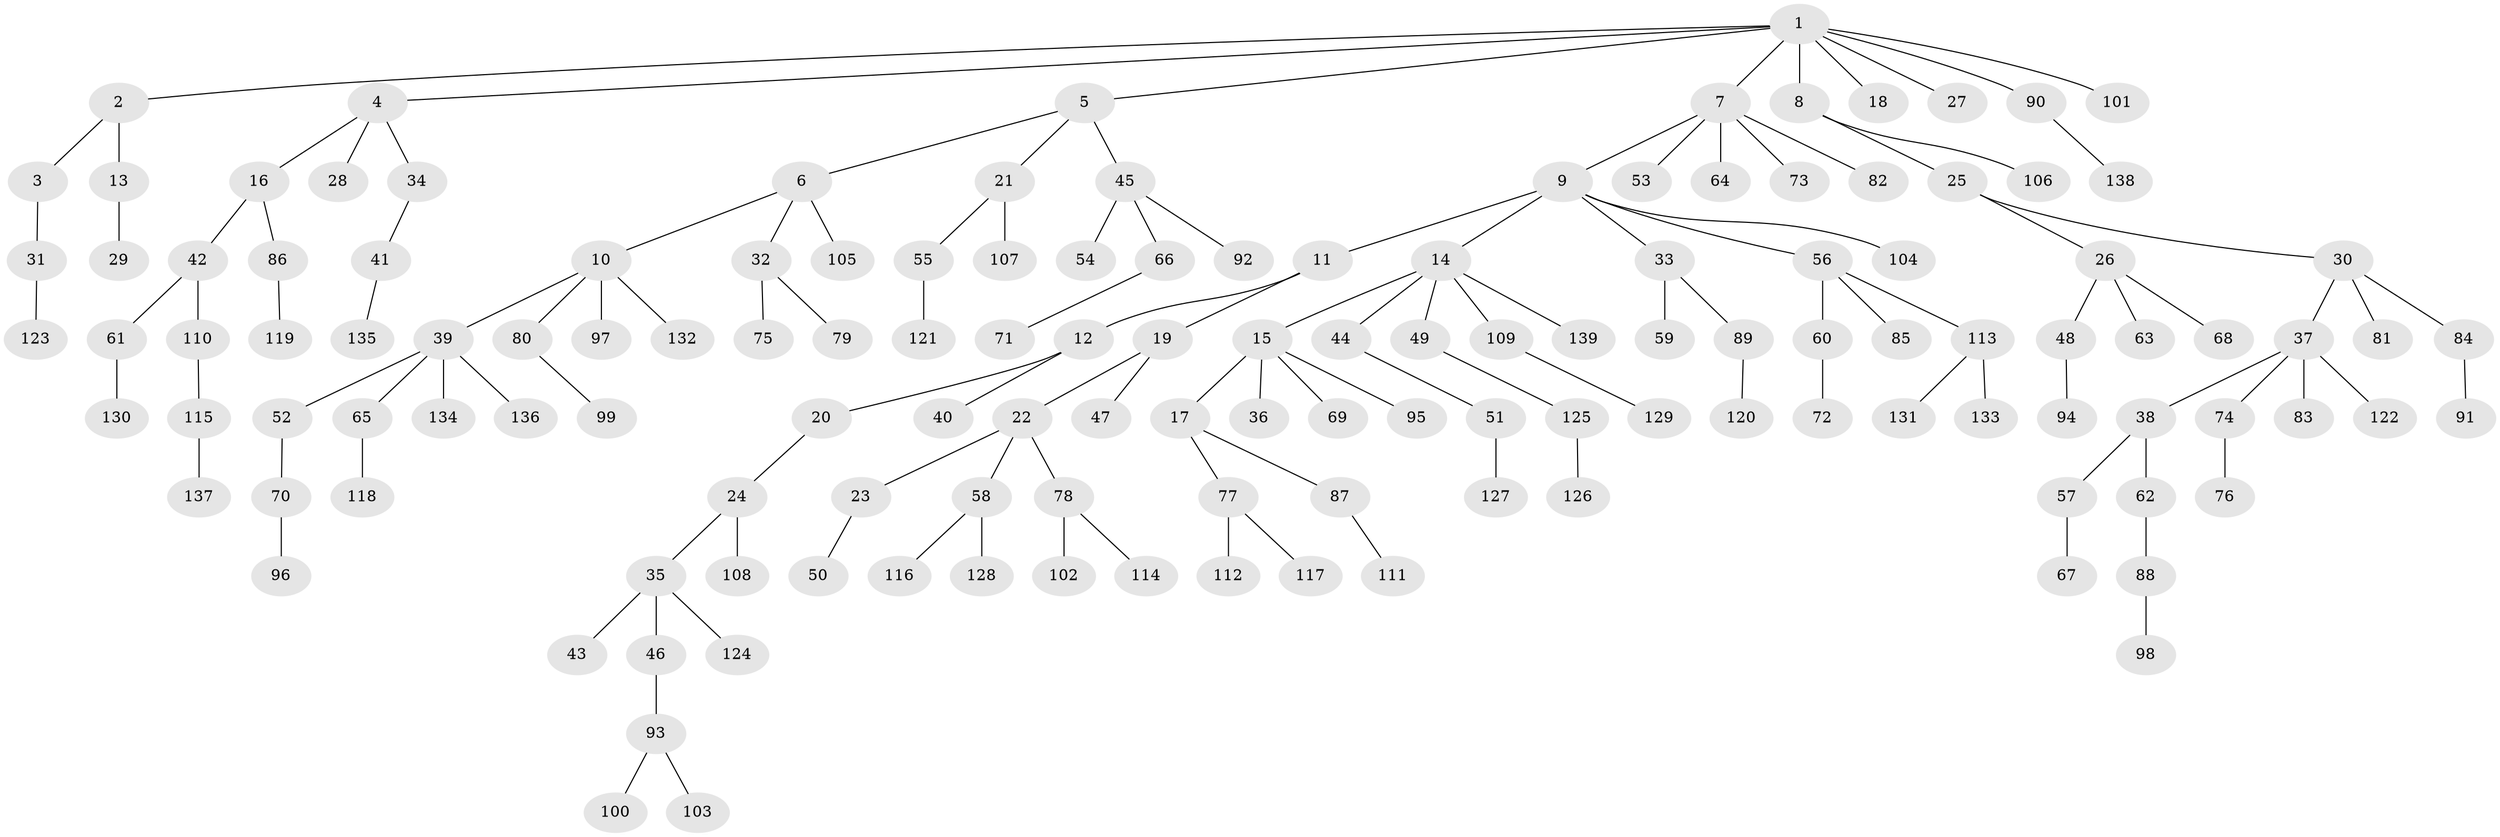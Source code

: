 // Generated by graph-tools (version 1.1) at 2025/37/03/09/25 02:37:01]
// undirected, 139 vertices, 138 edges
graph export_dot {
graph [start="1"]
  node [color=gray90,style=filled];
  1;
  2;
  3;
  4;
  5;
  6;
  7;
  8;
  9;
  10;
  11;
  12;
  13;
  14;
  15;
  16;
  17;
  18;
  19;
  20;
  21;
  22;
  23;
  24;
  25;
  26;
  27;
  28;
  29;
  30;
  31;
  32;
  33;
  34;
  35;
  36;
  37;
  38;
  39;
  40;
  41;
  42;
  43;
  44;
  45;
  46;
  47;
  48;
  49;
  50;
  51;
  52;
  53;
  54;
  55;
  56;
  57;
  58;
  59;
  60;
  61;
  62;
  63;
  64;
  65;
  66;
  67;
  68;
  69;
  70;
  71;
  72;
  73;
  74;
  75;
  76;
  77;
  78;
  79;
  80;
  81;
  82;
  83;
  84;
  85;
  86;
  87;
  88;
  89;
  90;
  91;
  92;
  93;
  94;
  95;
  96;
  97;
  98;
  99;
  100;
  101;
  102;
  103;
  104;
  105;
  106;
  107;
  108;
  109;
  110;
  111;
  112;
  113;
  114;
  115;
  116;
  117;
  118;
  119;
  120;
  121;
  122;
  123;
  124;
  125;
  126;
  127;
  128;
  129;
  130;
  131;
  132;
  133;
  134;
  135;
  136;
  137;
  138;
  139;
  1 -- 2;
  1 -- 4;
  1 -- 5;
  1 -- 7;
  1 -- 8;
  1 -- 18;
  1 -- 27;
  1 -- 90;
  1 -- 101;
  2 -- 3;
  2 -- 13;
  3 -- 31;
  4 -- 16;
  4 -- 28;
  4 -- 34;
  5 -- 6;
  5 -- 21;
  5 -- 45;
  6 -- 10;
  6 -- 32;
  6 -- 105;
  7 -- 9;
  7 -- 53;
  7 -- 64;
  7 -- 73;
  7 -- 82;
  8 -- 25;
  8 -- 106;
  9 -- 11;
  9 -- 14;
  9 -- 33;
  9 -- 56;
  9 -- 104;
  10 -- 39;
  10 -- 80;
  10 -- 97;
  10 -- 132;
  11 -- 12;
  11 -- 19;
  12 -- 20;
  12 -- 40;
  13 -- 29;
  14 -- 15;
  14 -- 44;
  14 -- 49;
  14 -- 109;
  14 -- 139;
  15 -- 17;
  15 -- 36;
  15 -- 69;
  15 -- 95;
  16 -- 42;
  16 -- 86;
  17 -- 77;
  17 -- 87;
  19 -- 22;
  19 -- 47;
  20 -- 24;
  21 -- 55;
  21 -- 107;
  22 -- 23;
  22 -- 58;
  22 -- 78;
  23 -- 50;
  24 -- 35;
  24 -- 108;
  25 -- 26;
  25 -- 30;
  26 -- 48;
  26 -- 63;
  26 -- 68;
  30 -- 37;
  30 -- 81;
  30 -- 84;
  31 -- 123;
  32 -- 75;
  32 -- 79;
  33 -- 59;
  33 -- 89;
  34 -- 41;
  35 -- 43;
  35 -- 46;
  35 -- 124;
  37 -- 38;
  37 -- 74;
  37 -- 83;
  37 -- 122;
  38 -- 57;
  38 -- 62;
  39 -- 52;
  39 -- 65;
  39 -- 134;
  39 -- 136;
  41 -- 135;
  42 -- 61;
  42 -- 110;
  44 -- 51;
  45 -- 54;
  45 -- 66;
  45 -- 92;
  46 -- 93;
  48 -- 94;
  49 -- 125;
  51 -- 127;
  52 -- 70;
  55 -- 121;
  56 -- 60;
  56 -- 85;
  56 -- 113;
  57 -- 67;
  58 -- 116;
  58 -- 128;
  60 -- 72;
  61 -- 130;
  62 -- 88;
  65 -- 118;
  66 -- 71;
  70 -- 96;
  74 -- 76;
  77 -- 112;
  77 -- 117;
  78 -- 102;
  78 -- 114;
  80 -- 99;
  84 -- 91;
  86 -- 119;
  87 -- 111;
  88 -- 98;
  89 -- 120;
  90 -- 138;
  93 -- 100;
  93 -- 103;
  109 -- 129;
  110 -- 115;
  113 -- 131;
  113 -- 133;
  115 -- 137;
  125 -- 126;
}
